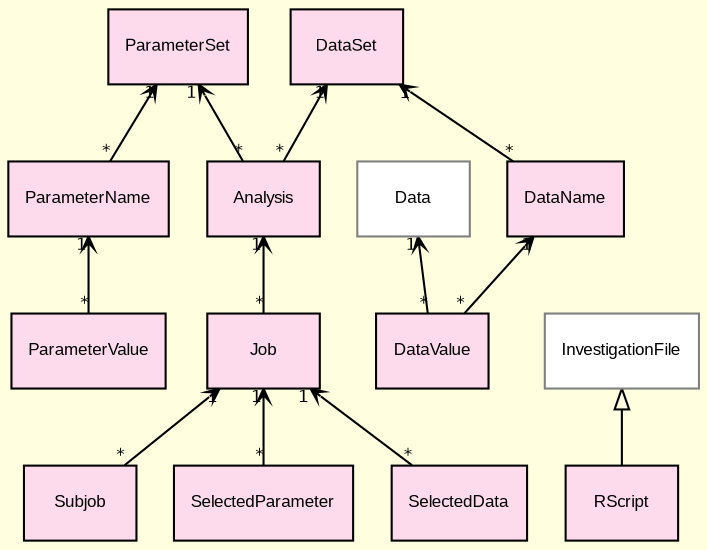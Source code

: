 digraph G {
		compound = true
		fontname = "Bitstream Vera Sans"
		fontsize = 8
		pagedir="TB"
		rankdir="BT"
		bgcolor = "lightyellow"  
		labelfloat = "true"
		mode = "hier"
		overlap = "false"
		splines = "true"
		layers = "1:2"
		clusterrank = "local"
		outputorder="edgesfirst"
		orientation = "portrait"

        node [
			fontname = "Arial"
            fontsize = 8
            shape = "record"
            color = "#808080"
            style="filled"
            fillcolor = "white"
            layer = "2"
            colorscheme = pastel19
        ]

        edge [
                fontname = "Bitstream Vera Sans"
                fontsize = 8
                layer = "1"
        ]

/* entities outside modules*/
               "Job" [
                	    style = "filled"
                	    fillcolor =  "white"
			        	fontname = "Arial"
			        	fontcolor = "black"
			        	color = "black"
                
                        label = "{Job}"
                ]

               "Subjob" [
                	    style = "filled"
                	    fillcolor =  "white"
			        	fontname = "Arial"
			        	fontcolor = "black"
			        	color = "black"
                
                        label = "{Subjob}"
                ]

               "Analysis" [
                	    style = "filled"
                	    fillcolor =  "white"
			        	fontname = "Arial"
			        	fontcolor = "black"
			        	color = "black"
                
                        label = "{Analysis}"
                ]

               "ParameterSet" [
                	    style = "filled"
                	    fillcolor =  "white"
			        	fontname = "Arial"
			        	fontcolor = "black"
			        	color = "black"
                
                        label = "{ParameterSet}"
                ]

               "ParameterName" [
                	    style = "filled"
                	    fillcolor =  "white"
			        	fontname = "Arial"
			        	fontcolor = "black"
			        	color = "black"
                
                        label = "{ParameterName}"
                ]

               "ParameterValue" [
                	    style = "filled"
                	    fillcolor =  "white"
			        	fontname = "Arial"
			        	fontcolor = "black"
			        	color = "black"
                
                        label = "{ParameterValue}"
                ]

               "DataSet" [
                	    style = "filled"
                	    fillcolor =  "white"
			        	fontname = "Arial"
			        	fontcolor = "black"
			        	color = "black"
                
                        label = "{DataSet}"
                ]

               "DataName" [
                	    style = "filled"
                	    fillcolor =  "white"
			        	fontname = "Arial"
			        	fontcolor = "black"
			        	color = "black"
                
                        label = "{DataName}"
                ]

               "DataValue" [
                	    style = "filled"
                	    fillcolor =  "white"
			        	fontname = "Arial"
			        	fontcolor = "black"
			        	color = "black"
                
                        label = "{DataValue}"
                ]

               "SelectedParameter" [
                	    style = "filled"
                	    fillcolor =  "white"
			        	fontname = "Arial"
			        	fontcolor = "black"
			        	color = "black"
                
                        label = "{SelectedParameter}"
                ]

               "SelectedData" [
                	    style = "filled"
                	    fillcolor =  "white"
			        	fontname = "Arial"
			        	fontcolor = "black"
			        	color = "black"
                
                        label = "{SelectedData}"
                ]

               "RScript" [
                	    style = "filled"
                	    fillcolor =  "white"
			        	fontname = "Arial"
			        	fontcolor = "black"
			        	color = "black"
                
                        label = "{RScript}"
                ]

/*entities inside modules*/
/*        subgraph cluster_0 {
        		rankdir = "TB"
        		pagedir = "TB"
                label = "org.molgenis.auth"
                labelloc = bottom
                colorscheme = pastel19
                fillcolor = 1
                style="filled"*/

/*        }  */
/*        subgraph cluster_1 {
        		rankdir = "TB"
        		pagedir = "TB"
                label = "org.molgenis.core"
                labelloc = bottom
                colorscheme = pastel19
                fillcolor = 2
                style="filled"*/

/*        }  */
/*        subgraph cluster_2 {
        		rankdir = "TB"
        		pagedir = "TB"
                label = "org.molgenis.data"
                labelloc = bottom
                colorscheme = pastel19
                fillcolor = 3
                style="filled"*/

/*        }  */
/*        subgraph cluster_3 {
        		rankdir = "TB"
        		pagedir = "TB"
                label = "org.molgenis.organization"
                labelloc = bottom
                colorscheme = pastel19
                fillcolor = 4
                style="filled"*/

/*        }  */
/*        subgraph cluster_4 {
        		rankdir = "TB"
        		pagedir = "TB"
                label = "org.molgenis.pheno"
                labelloc = bottom
                colorscheme = pastel19
                fillcolor = 5
                style="filled"*/

/*        }  */
/*        subgraph cluster_5 {
        		rankdir = "TB"
        		pagedir = "TB"
                label = "org.molgenis.protocol"
                labelloc = bottom
                colorscheme = pastel19
                fillcolor = 6
                style="filled"*/

/*        }  */
/*        subgraph cluster_6 {
        		rankdir = "TB"
        		pagedir = "TB"
                label = "org.molgenis.xgap"
                labelloc = bottom
                colorscheme = pastel19
                fillcolor = 7
                style="filled"*/

/*        }  */
/*        subgraph cluster_7 {
        		rankdir = "TB"
        		pagedir = "TB"
                label = "org.molgenis.cluster"
                labelloc = bottom
                colorscheme = pastel19
                fillcolor = 8
                style="filled"*/

                "Job" [
                	    style = "filled"
                	    fillcolor =  "8"
			        	fontname = "Arial"
			        	fontcolor = "black"
			        	color = "black"
                
                        label = "{Job}"
                ]
                "Subjob" [
                	    style = "filled"
                	    fillcolor =  "8"
			        	fontname = "Arial"
			        	fontcolor = "black"
			        	color = "black"
                
                        label = "{Subjob}"
                ]
                "Analysis" [
                	    style = "filled"
                	    fillcolor =  "8"
			        	fontname = "Arial"
			        	fontcolor = "black"
			        	color = "black"
                
                        label = "{Analysis}"
                ]
                "ParameterSet" [
                	    style = "filled"
                	    fillcolor =  "8"
			        	fontname = "Arial"
			        	fontcolor = "black"
			        	color = "black"
                
                        label = "{ParameterSet}"
                ]
                "ParameterName" [
                	    style = "filled"
                	    fillcolor =  "8"
			        	fontname = "Arial"
			        	fontcolor = "black"
			        	color = "black"
                
                        label = "{ParameterName}"
                ]
                "ParameterValue" [
                	    style = "filled"
                	    fillcolor =  "8"
			        	fontname = "Arial"
			        	fontcolor = "black"
			        	color = "black"
                
                        label = "{ParameterValue}"
                ]
                "DataSet" [
                	    style = "filled"
                	    fillcolor =  "8"
			        	fontname = "Arial"
			        	fontcolor = "black"
			        	color = "black"
                
                        label = "{DataSet}"
                ]
                "DataName" [
                	    style = "filled"
                	    fillcolor =  "8"
			        	fontname = "Arial"
			        	fontcolor = "black"
			        	color = "black"
                
                        label = "{DataName}"
                ]
                "DataValue" [
                	    style = "filled"
                	    fillcolor =  "8"
			        	fontname = "Arial"
			        	fontcolor = "black"
			        	color = "black"
                
                        label = "{DataValue}"
                ]
                "SelectedParameter" [
                	    style = "filled"
                	    fillcolor =  "8"
			        	fontname = "Arial"
			        	fontcolor = "black"
			        	color = "black"
                
                        label = "{SelectedParameter}"
                ]
                "SelectedData" [
                	    style = "filled"
                	    fillcolor =  "8"
			        	fontname = "Arial"
			        	fontcolor = "black"
			        	color = "black"
                
                        label = "{SelectedData}"
                ]
                "RScript" [
                	    style = "filled"
                	    fillcolor =  "8"
			        	fontname = "Arial"
			        	fontcolor = "black"
			        	color = "black"
                
                        label = "{RScript}"
                ]
/*        }  */
/*        subgraph cluster_8 {
        		rankdir = "TB"
        		pagedir = "TB"
                label = "org.molgenis.hemodb"
                labelloc = bottom
                colorscheme = pastel19
                fillcolor = 9
                style="filled"*/

/*        }  */

/*inheritance relationships*/
        edge [
                arrowhead = "empty"
                color = "black"
        ]
        "RScript" -> "InvestigationFile"

/*interface relationships*/
        edge [
                color = "#808080"
        ]

/*one to many 'xref' foreign key relationships*/
        edge [
                arrowhead = "open"
                arrowsize = 0.6
                color = "black"
        ]
		"Job" -> "Analysis" [
			headlabel = "1"
			taillabel = "*"
		]
		"Subjob" -> "Job" [
			headlabel = "1"
			taillabel = "*"
		]
		"Analysis" -> "ParameterSet" [
			headlabel = "1"
			taillabel = "*"
		]
		"Analysis" -> "DataSet" [
			headlabel = "1"
			taillabel = "*"
		]
		"ParameterName" -> "ParameterSet" [
			headlabel = "1"
			taillabel = "*"
		]
		"ParameterValue" -> "ParameterName" [
			headlabel = "1"
			taillabel = "*"
		]
		"DataName" -> "DataSet" [
			headlabel = "1"
			taillabel = "*"
		]
		"DataValue" -> "DataName" [
			headlabel = "1"
			taillabel = "*"
		]
		"DataValue" -> "Data" [
			headlabel = "1"
			taillabel = "*"
		]
		"SelectedParameter" -> "Job" [
			headlabel = "1"
			taillabel = "*"
		]
		"SelectedData" -> "Job" [
			headlabel = "1"
			taillabel = "*"
		]
        
        
/*many to many 'mref' foreign key relationships*/
        edge [
             arrowtail = "open"
             color = "black"
             headlabel = "*"
             taillabel = "*"
             arrowsize = 0.6
             constraint = false
        ]
}